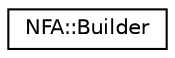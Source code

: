 digraph "Graphical Class Hierarchy"
{
  edge [fontname="Helvetica",fontsize="10",labelfontname="Helvetica",labelfontsize="10"];
  node [fontname="Helvetica",fontsize="10",shape=record];
  rankdir="LR";
  Node0 [label="NFA::Builder",height=0.2,width=0.4,color="black", fillcolor="white", style="filled",URL="$struct_n_f_a_1_1_builder.html"];
}
